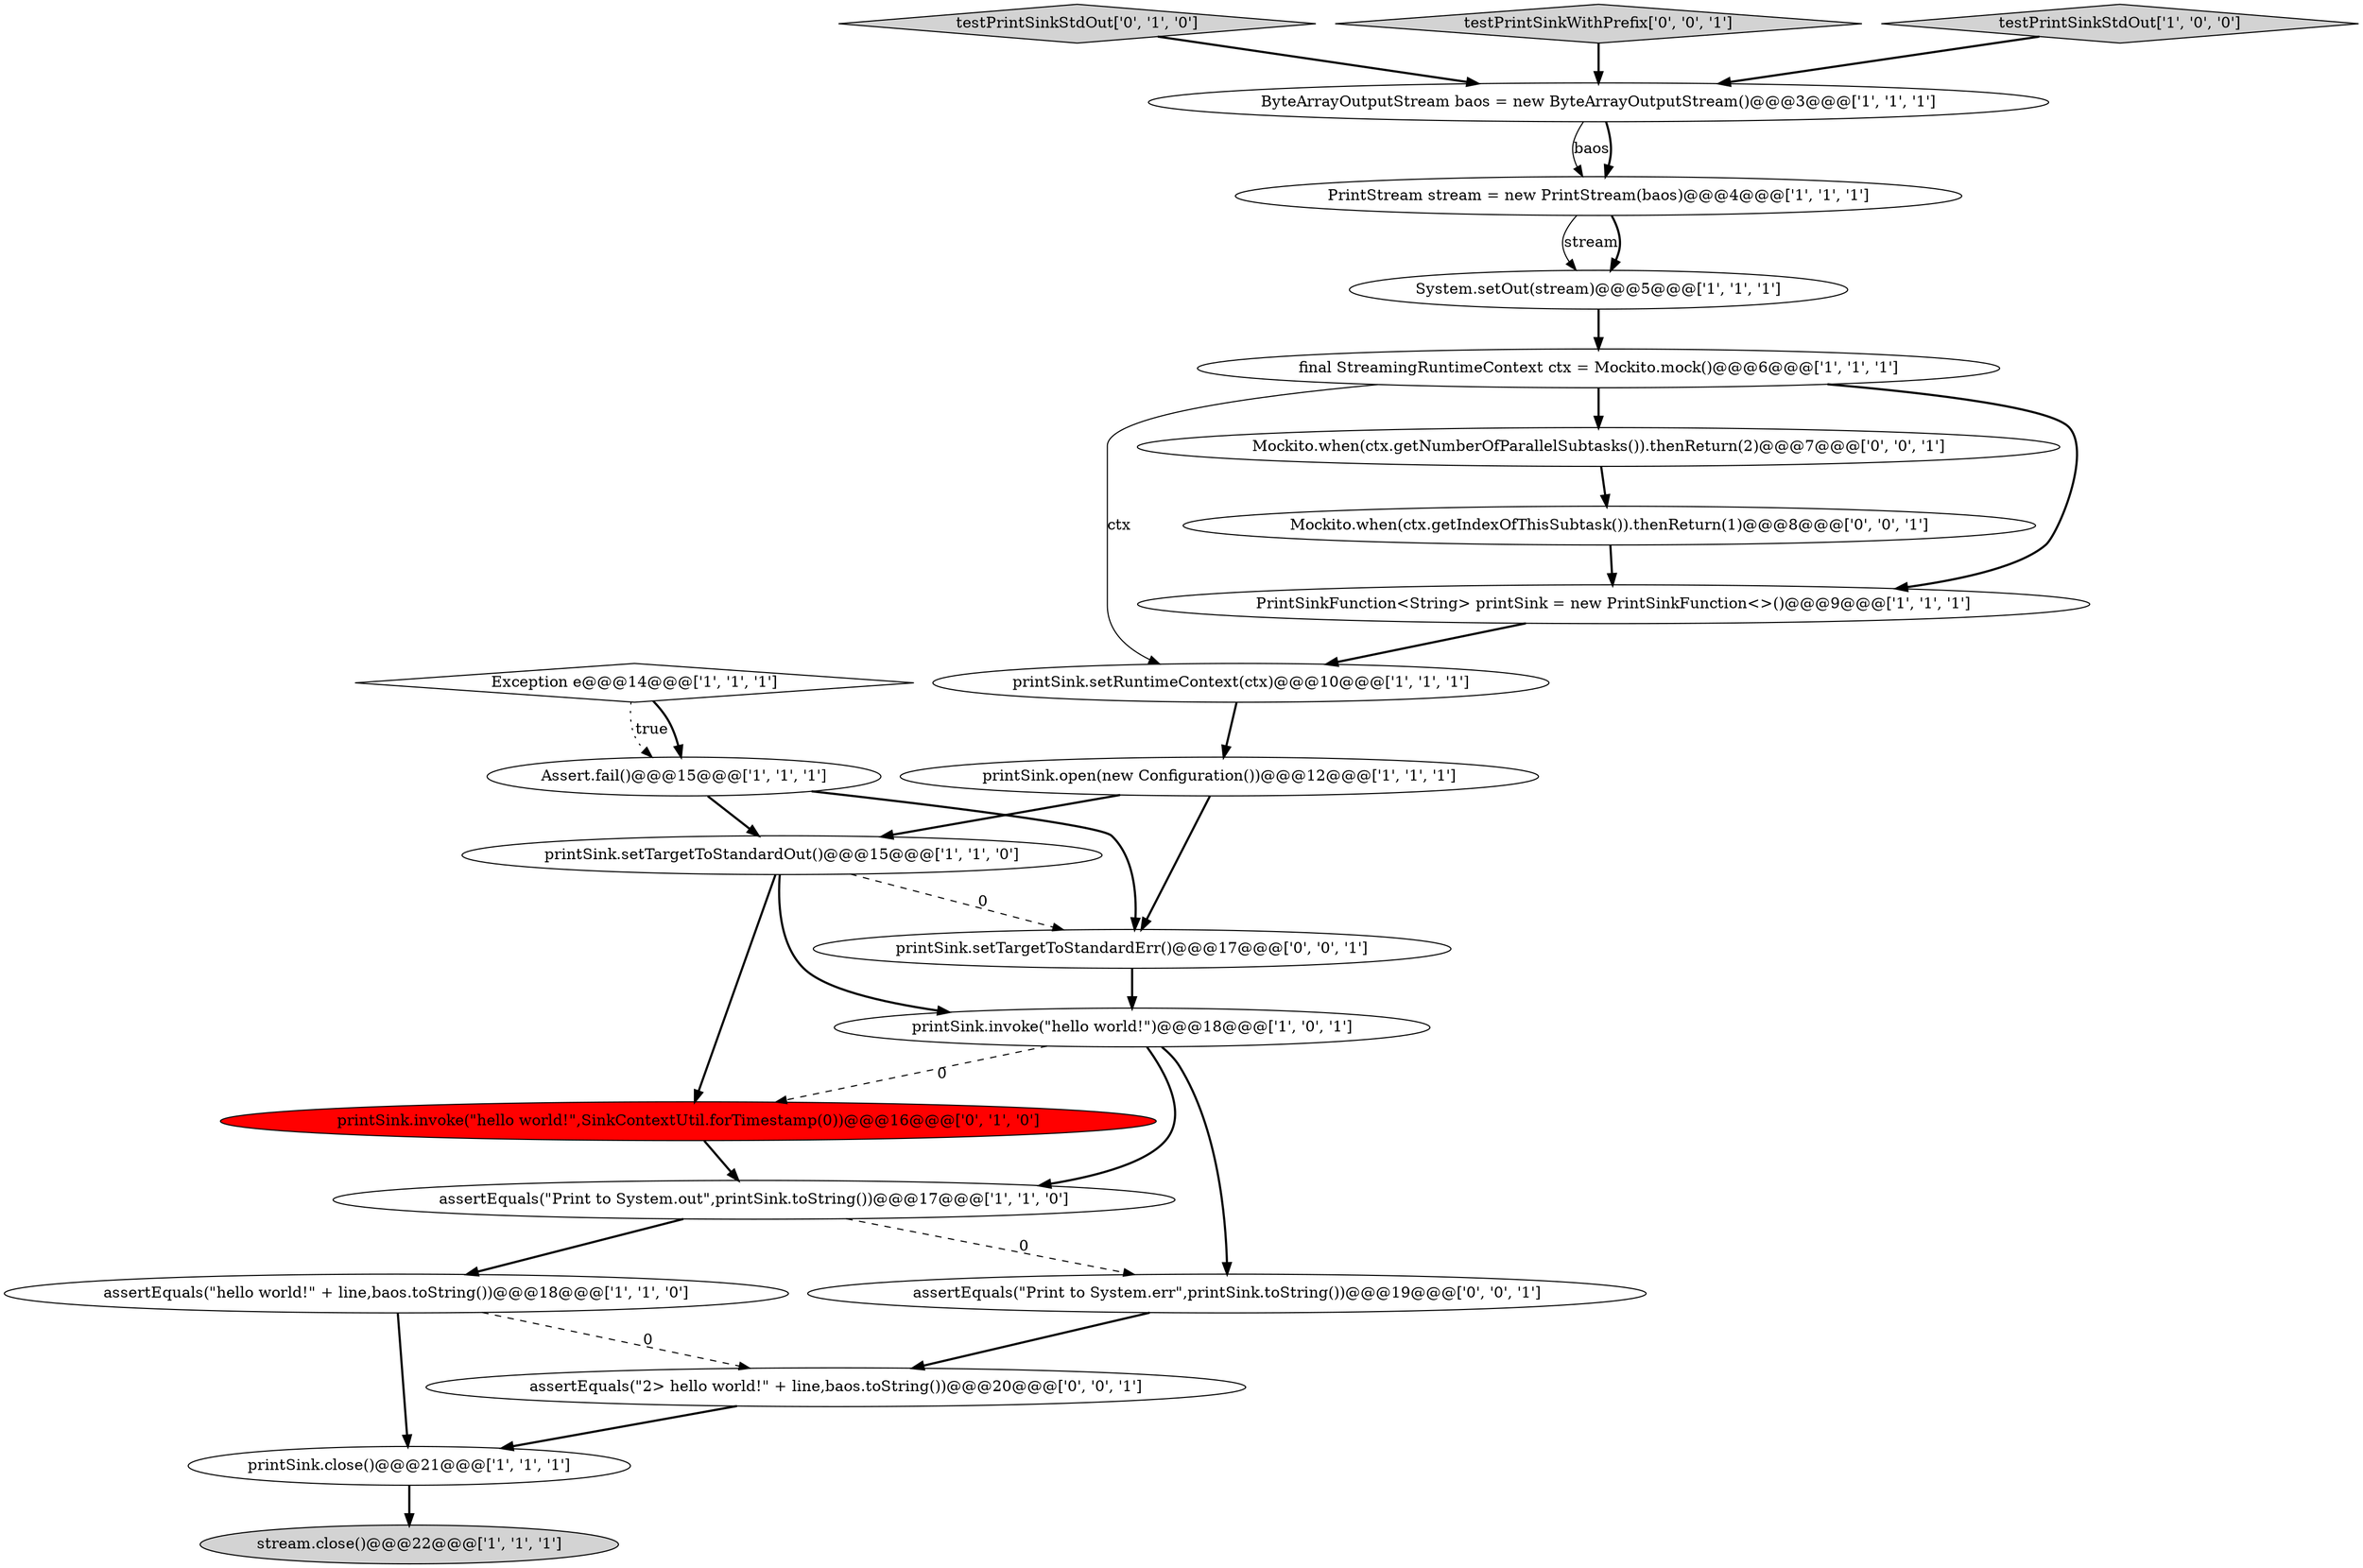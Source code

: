 digraph {
2 [style = filled, label = "stream.close()@@@22@@@['1', '1', '1']", fillcolor = lightgray, shape = ellipse image = "AAA0AAABBB1BBB"];
8 [style = filled, label = "final StreamingRuntimeContext ctx = Mockito.mock()@@@6@@@['1', '1', '1']", fillcolor = white, shape = ellipse image = "AAA0AAABBB1BBB"];
10 [style = filled, label = "ByteArrayOutputStream baos = new ByteArrayOutputStream()@@@3@@@['1', '1', '1']", fillcolor = white, shape = ellipse image = "AAA0AAABBB1BBB"];
22 [style = filled, label = "Mockito.when(ctx.getIndexOfThisSubtask()).thenReturn(1)@@@8@@@['0', '0', '1']", fillcolor = white, shape = ellipse image = "AAA0AAABBB3BBB"];
7 [style = filled, label = "Exception e@@@14@@@['1', '1', '1']", fillcolor = white, shape = diamond image = "AAA0AAABBB1BBB"];
21 [style = filled, label = "Mockito.when(ctx.getNumberOfParallelSubtasks()).thenReturn(2)@@@7@@@['0', '0', '1']", fillcolor = white, shape = ellipse image = "AAA0AAABBB3BBB"];
20 [style = filled, label = "assertEquals(\"Print to System.err\",printSink.toString())@@@19@@@['0', '0', '1']", fillcolor = white, shape = ellipse image = "AAA0AAABBB3BBB"];
12 [style = filled, label = "assertEquals(\"hello world!\" + line,baos.toString())@@@18@@@['1', '1', '0']", fillcolor = white, shape = ellipse image = "AAA0AAABBB1BBB"];
9 [style = filled, label = "PrintSinkFunction<String> printSink = new PrintSinkFunction<>()@@@9@@@['1', '1', '1']", fillcolor = white, shape = ellipse image = "AAA0AAABBB1BBB"];
0 [style = filled, label = "System.setOut(stream)@@@5@@@['1', '1', '1']", fillcolor = white, shape = ellipse image = "AAA0AAABBB1BBB"];
3 [style = filled, label = "printSink.open(new Configuration())@@@12@@@['1', '1', '1']", fillcolor = white, shape = ellipse image = "AAA0AAABBB1BBB"];
4 [style = filled, label = "printSink.setRuntimeContext(ctx)@@@10@@@['1', '1', '1']", fillcolor = white, shape = ellipse image = "AAA0AAABBB1BBB"];
1 [style = filled, label = "assertEquals(\"Print to System.out\",printSink.toString())@@@17@@@['1', '1', '0']", fillcolor = white, shape = ellipse image = "AAA0AAABBB1BBB"];
16 [style = filled, label = "testPrintSinkStdOut['0', '1', '0']", fillcolor = lightgray, shape = diamond image = "AAA0AAABBB2BBB"];
18 [style = filled, label = "testPrintSinkWithPrefix['0', '0', '1']", fillcolor = lightgray, shape = diamond image = "AAA0AAABBB3BBB"];
5 [style = filled, label = "Assert.fail()@@@15@@@['1', '1', '1']", fillcolor = white, shape = ellipse image = "AAA0AAABBB1BBB"];
14 [style = filled, label = "testPrintSinkStdOut['1', '0', '0']", fillcolor = lightgray, shape = diamond image = "AAA0AAABBB1BBB"];
17 [style = filled, label = "printSink.invoke(\"hello world!\",SinkContextUtil.forTimestamp(0))@@@16@@@['0', '1', '0']", fillcolor = red, shape = ellipse image = "AAA1AAABBB2BBB"];
23 [style = filled, label = "assertEquals(\"2> hello world!\" + line,baos.toString())@@@20@@@['0', '0', '1']", fillcolor = white, shape = ellipse image = "AAA0AAABBB3BBB"];
13 [style = filled, label = "PrintStream stream = new PrintStream(baos)@@@4@@@['1', '1', '1']", fillcolor = white, shape = ellipse image = "AAA0AAABBB1BBB"];
6 [style = filled, label = "printSink.invoke(\"hello world!\")@@@18@@@['1', '0', '1']", fillcolor = white, shape = ellipse image = "AAA0AAABBB1BBB"];
19 [style = filled, label = "printSink.setTargetToStandardErr()@@@17@@@['0', '0', '1']", fillcolor = white, shape = ellipse image = "AAA0AAABBB3BBB"];
15 [style = filled, label = "printSink.close()@@@21@@@['1', '1', '1']", fillcolor = white, shape = ellipse image = "AAA0AAABBB1BBB"];
11 [style = filled, label = "printSink.setTargetToStandardOut()@@@15@@@['1', '1', '0']", fillcolor = white, shape = ellipse image = "AAA0AAABBB1BBB"];
4->3 [style = bold, label=""];
15->2 [style = bold, label=""];
12->23 [style = dashed, label="0"];
17->1 [style = bold, label=""];
16->10 [style = bold, label=""];
9->4 [style = bold, label=""];
11->6 [style = bold, label=""];
22->9 [style = bold, label=""];
12->15 [style = bold, label=""];
23->15 [style = bold, label=""];
3->11 [style = bold, label=""];
14->10 [style = bold, label=""];
6->17 [style = dashed, label="0"];
19->6 [style = bold, label=""];
10->13 [style = solid, label="baos"];
7->5 [style = dotted, label="true"];
1->20 [style = dashed, label="0"];
13->0 [style = solid, label="stream"];
6->20 [style = bold, label=""];
5->19 [style = bold, label=""];
6->1 [style = bold, label=""];
7->5 [style = bold, label=""];
20->23 [style = bold, label=""];
18->10 [style = bold, label=""];
10->13 [style = bold, label=""];
3->19 [style = bold, label=""];
21->22 [style = bold, label=""];
11->19 [style = dashed, label="0"];
0->8 [style = bold, label=""];
8->9 [style = bold, label=""];
1->12 [style = bold, label=""];
8->21 [style = bold, label=""];
11->17 [style = bold, label=""];
5->11 [style = bold, label=""];
8->4 [style = solid, label="ctx"];
13->0 [style = bold, label=""];
}
